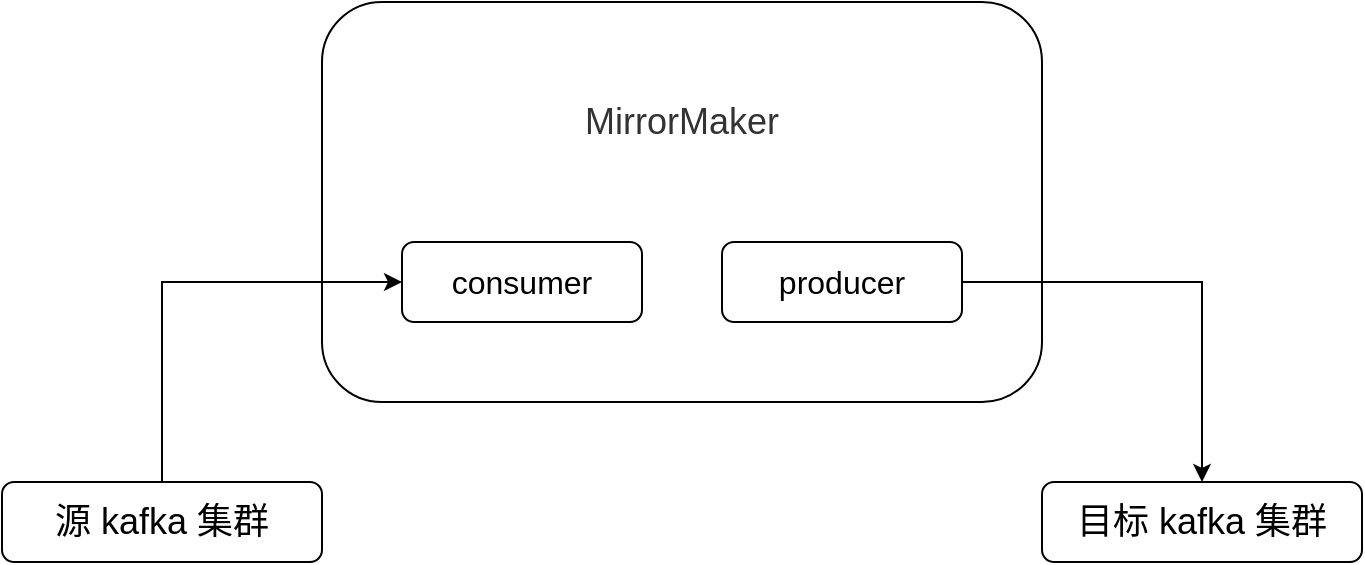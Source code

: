 <mxfile version="12.5.3" type="device"><diagram id="eZydjgVff0OTB53SrX3E" name="第 1 页"><mxGraphModel dx="1106" dy="1989" grid="1" gridSize="10" guides="1" tooltips="1" connect="1" arrows="1" fold="1" page="1" pageScale="1" pageWidth="827" pageHeight="1169" math="0" shadow="0"><root><mxCell id="0"/><mxCell id="1" parent="0"/><mxCell id="Je1RW6fNfTy3bOGtiMTz-22" value="" style="rounded=1;whiteSpace=wrap;html=1;" vertex="1" parent="1"><mxGeometry x="220" y="-1120" width="360" height="200" as="geometry"/></mxCell><mxCell id="Je1RW6fNfTy3bOGtiMTz-23" style="edgeStyle=orthogonalEdgeStyle;rounded=0;orthogonalLoop=1;jettySize=auto;html=1;entryX=0;entryY=0.5;entryDx=0;entryDy=0;exitX=0.5;exitY=0;exitDx=0;exitDy=0;" edge="1" parent="1" source="Je1RW6fNfTy3bOGtiMTz-1" target="Je1RW6fNfTy3bOGtiMTz-20"><mxGeometry relative="1" as="geometry"/></mxCell><mxCell id="Je1RW6fNfTy3bOGtiMTz-1" value="&lt;font style=&quot;font-size: 18px&quot;&gt;源 kafka 集群&lt;/font&gt;" style="rounded=1;whiteSpace=wrap;html=1;" vertex="1" parent="1"><mxGeometry x="60" y="-880" width="160" height="40" as="geometry"/></mxCell><mxCell id="Je1RW6fNfTy3bOGtiMTz-5" value="&lt;font style=&quot;font-size: 18px&quot;&gt;目标 kafka 集群&lt;/font&gt;" style="rounded=1;whiteSpace=wrap;html=1;" vertex="1" parent="1"><mxGeometry x="580" y="-880" width="160" height="40" as="geometry"/></mxCell><mxCell id="Je1RW6fNfTy3bOGtiMTz-19" value="&lt;span style=&quot;color: rgb(51 , 51 , 51) ; white-space: pre-wrap ; background-color: rgb(255 , 255 , 255)&quot;&gt;&lt;font style=&quot;font-size: 18px&quot;&gt;MirrorMaker&lt;/font&gt;&lt;/span&gt;" style="rounded=1;whiteSpace=wrap;html=1;strokeWidth=1;strokeColor=none;" vertex="1" parent="1"><mxGeometry x="340" y="-1080" width="120" height="40" as="geometry"/></mxCell><mxCell id="Je1RW6fNfTy3bOGtiMTz-20" value="&lt;font style=&quot;font-size: 16px&quot;&gt;consumer&lt;/font&gt;" style="rounded=1;whiteSpace=wrap;html=1;" vertex="1" parent="1"><mxGeometry x="260" y="-1000" width="120" height="40" as="geometry"/></mxCell><mxCell id="Je1RW6fNfTy3bOGtiMTz-24" style="edgeStyle=orthogonalEdgeStyle;rounded=0;orthogonalLoop=1;jettySize=auto;html=1;entryX=0.5;entryY=0;entryDx=0;entryDy=0;" edge="1" parent="1" source="Je1RW6fNfTy3bOGtiMTz-21" target="Je1RW6fNfTy3bOGtiMTz-5"><mxGeometry relative="1" as="geometry"/></mxCell><mxCell id="Je1RW6fNfTy3bOGtiMTz-21" value="&lt;font style=&quot;font-size: 16px&quot;&gt;producer&lt;/font&gt;" style="rounded=1;whiteSpace=wrap;html=1;" vertex="1" parent="1"><mxGeometry x="420" y="-1000" width="120" height="40" as="geometry"/></mxCell></root></mxGraphModel></diagram></mxfile>